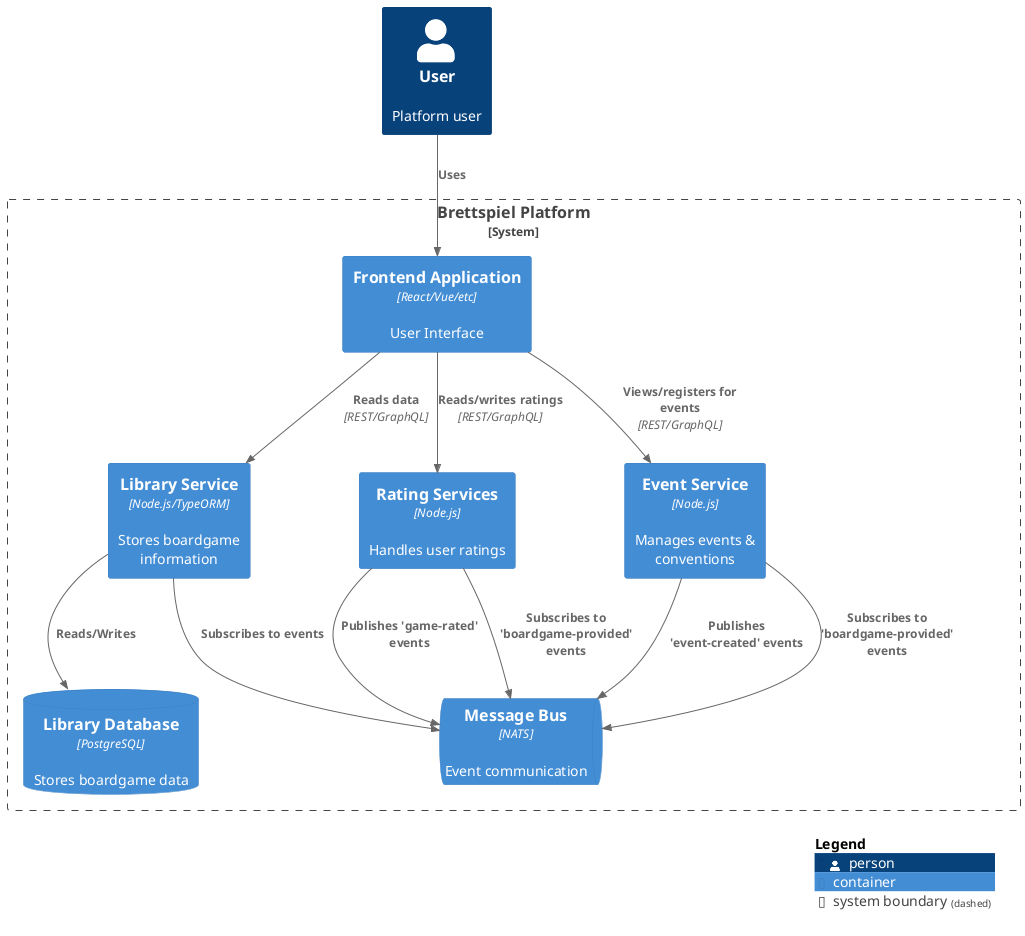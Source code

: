 @startuml "Library Service - Integration"
!include <C4/C4_Container>

Person(user, "User", "Platform user")

System_Boundary(platform, "Brettspiel Platform") {
    Container(frontend, "Frontend Application", "React/Vue/etc", "User Interface")
    
    Container(libraryService, "Library Service", "Node.js/TypeORM", "Stores boardgame information")
    Container(ratingService, "Rating Services", "Node.js", "Handles user ratings")
    Container(eventService, "Event Service", "Node.js", "Manages events & conventions")
    
    ContainerDb(libraryDb, "Library Database", "PostgreSQL", "Stores boardgame data")
    ContainerQueue(messageBus, "Message Bus", "NATS", "Event communication")
}

Rel(user, frontend, "Uses")
Rel(frontend, libraryService, "Reads data", "REST/GraphQL")
Rel(frontend, ratingService, "Reads/writes ratings", "REST/GraphQL")
Rel(frontend, eventService, "Views/registers for events", "REST/GraphQL")

Rel(libraryService, libraryDb, "Reads/Writes")
Rel(libraryService, messageBus, "Subscribes to events")

Rel(ratingService, messageBus, "Publishes 'game-rated' events")
Rel(ratingService, messageBus, "Subscribes to 'boardgame-provided' events")

Rel(eventService, messageBus, "Publishes 'event-created' events")
Rel(eventService, messageBus, "Subscribes to 'boardgame-provided' events")

SHOW_LEGEND()
@enduml